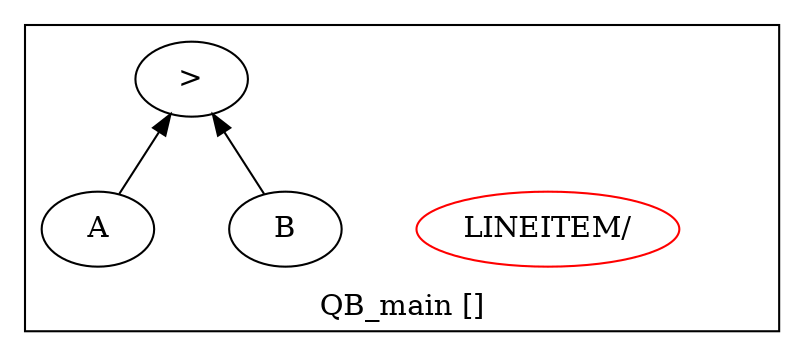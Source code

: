 digraph example1 {
    rankdir=BT;
    nodesep=0.5;
    ordering="in";
  subgraph cluster_QB_main {
    label = "QB_main []";
    "QB_main_pt"[shape=point, color=white];
    "QUN_0"[label="LINEITEM/", color=red]
    exprnode0x7fea6b70d338[label=">"];
    exprnode0x7fea6b70d1a8 -> exprnode0x7fea6b70d338;
    exprnode0x7fea6b7100c8 -> exprnode0x7fea6b70d338;
    exprnode0x7fea6b70d1a8[label="A"];
    exprnode0x7fea6b7100c8[label="B"];
}
}
